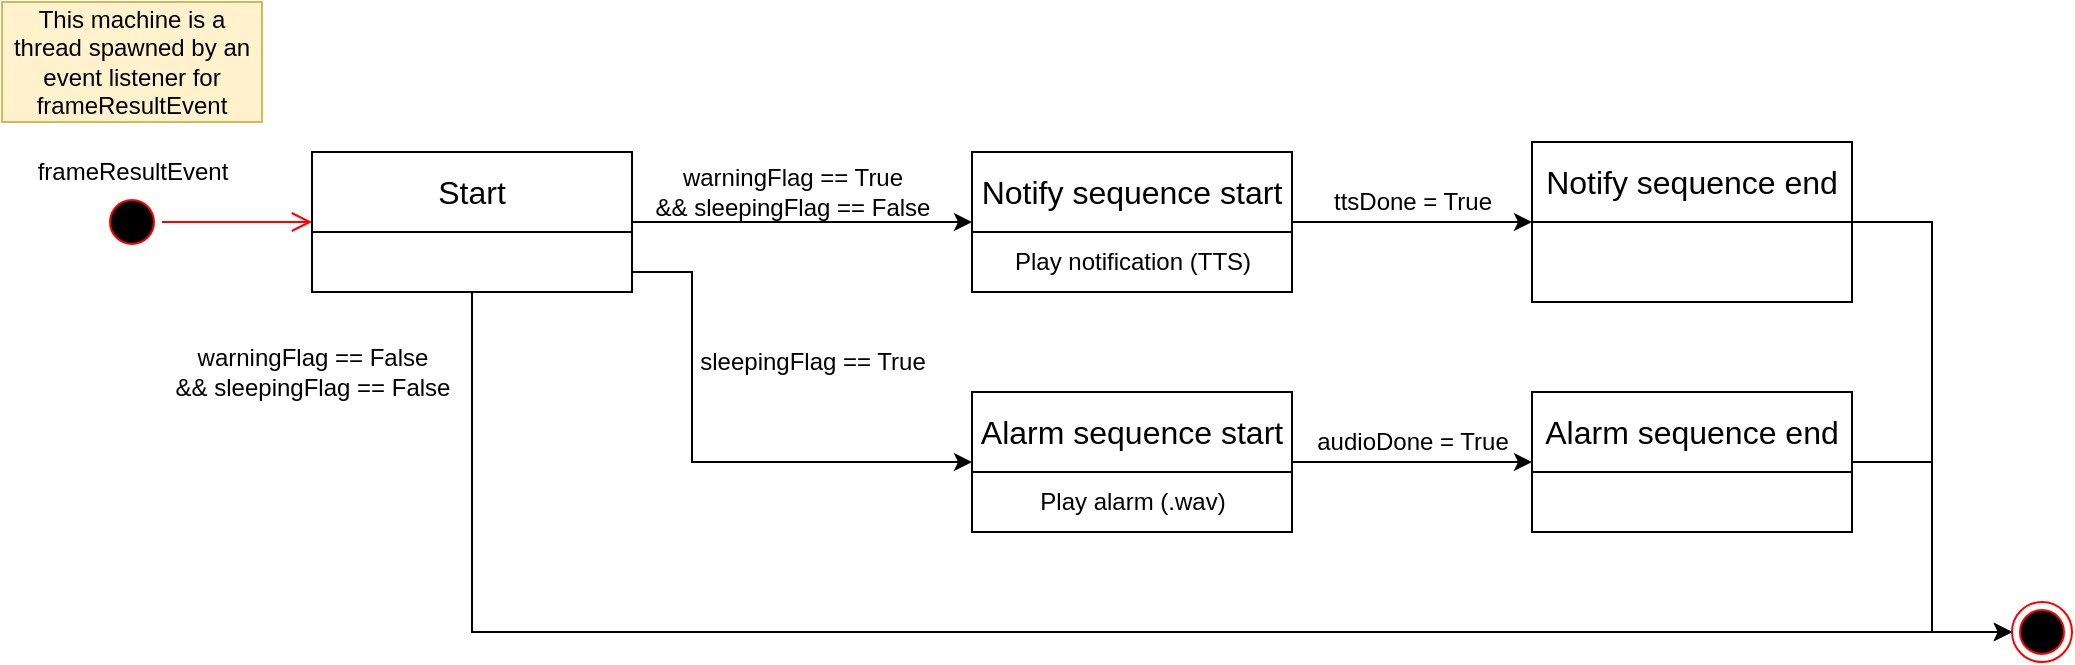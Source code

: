 <mxfile version="21.0.6" type="device"><diagram id="6iIrc6Yh6EqDauD-XrgK" name="Page-1"><mxGraphModel dx="936" dy="462" grid="1" gridSize="10" guides="1" tooltips="1" connect="1" arrows="1" fold="1" page="1" pageScale="1" pageWidth="1169" pageHeight="827" math="0" shadow="0"><root><mxCell id="0"/><mxCell id="1" parent="0"/><mxCell id="yk_O526jLgF8-ONYDdpf-21" style="edgeStyle=orthogonalEdgeStyle;rounded=0;orthogonalLoop=1;jettySize=auto;html=1;entryX=0;entryY=0.5;entryDx=0;entryDy=0;" parent="1" source="yVMtQOCGja7ER9Q2EQoE-6" target="yk_O526jLgF8-ONYDdpf-17" edge="1"><mxGeometry relative="1" as="geometry"/></mxCell><mxCell id="yk_O526jLgF8-ONYDdpf-25" style="edgeStyle=orthogonalEdgeStyle;rounded=0;orthogonalLoop=1;jettySize=auto;html=1;exitX=1;exitY=0.75;exitDx=0;exitDy=0;entryX=0;entryY=0.5;entryDx=0;entryDy=0;" parent="1" source="yVMtQOCGja7ER9Q2EQoE-6" target="yk_O526jLgF8-ONYDdpf-19" edge="1"><mxGeometry relative="1" as="geometry"><mxPoint x="470" y="235" as="targetPoint"/><Array as="points"><mxPoint x="350" y="145"/><mxPoint x="380" y="145"/><mxPoint x="380" y="240"/></Array></mxGeometry></mxCell><mxCell id="yk_O526jLgF8-ONYDdpf-32" style="edgeStyle=orthogonalEdgeStyle;rounded=0;orthogonalLoop=1;jettySize=auto;html=1;entryX=0;entryY=0.5;entryDx=0;entryDy=0;" parent="1" source="yVMtQOCGja7ER9Q2EQoE-6" target="yVMtQOCGja7ER9Q2EQoE-19" edge="1"><mxGeometry relative="1" as="geometry"><Array as="points"><mxPoint x="270" y="325"/></Array></mxGeometry></mxCell><mxCell id="yVMtQOCGja7ER9Q2EQoE-6" value="Start" style="swimlane;fontStyle=0;childLayout=stackLayout;horizontal=1;startSize=40;fillColor=none;horizontalStack=0;resizeParent=1;resizeParentMax=0;resizeLast=0;collapsible=1;marginBottom=0;whiteSpace=wrap;html=1;fontSize=16;" parent="1" vertex="1"><mxGeometry x="190" y="85" width="160" height="70" as="geometry"/></mxCell><mxCell id="yVMtQOCGja7ER9Q2EQoE-19" value="" style="ellipse;html=1;shape=endState;fillColor=#000000;strokeColor=#ff0000;" parent="1" vertex="1"><mxGeometry x="1040" y="310" width="30" height="30" as="geometry"/></mxCell><mxCell id="yVMtQOCGja7ER9Q2EQoE-21" value="" style="ellipse;html=1;shape=startState;fillColor=#000000;strokeColor=#ff0000;" parent="1" vertex="1"><mxGeometry x="85" y="105" width="30" height="30" as="geometry"/></mxCell><mxCell id="yVMtQOCGja7ER9Q2EQoE-22" value="" style="edgeStyle=orthogonalEdgeStyle;html=1;verticalAlign=bottom;endArrow=open;endSize=8;strokeColor=#ff0000;rounded=0;entryX=0;entryY=0.5;entryDx=0;entryDy=0;" parent="1" source="yVMtQOCGja7ER9Q2EQoE-21" target="yVMtQOCGja7ER9Q2EQoE-6" edge="1"><mxGeometry relative="1" as="geometry"><mxPoint x="95" y="200" as="targetPoint"/></mxGeometry></mxCell><mxCell id="yk_O526jLgF8-ONYDdpf-2" value="frameResultEvent" style="text;html=1;align=center;verticalAlign=middle;resizable=0;points=[];autosize=1;strokeColor=none;fillColor=none;" parent="1" vertex="1"><mxGeometry x="40" y="80" width="120" height="30" as="geometry"/></mxCell><mxCell id="yk_O526jLgF8-ONYDdpf-23" style="edgeStyle=orthogonalEdgeStyle;rounded=0;orthogonalLoop=1;jettySize=auto;html=1;entryX=0;entryY=0.5;entryDx=0;entryDy=0;" parent="1" source="yk_O526jLgF8-ONYDdpf-17" target="yk_O526jLgF8-ONYDdpf-18" edge="1"><mxGeometry relative="1" as="geometry"/></mxCell><mxCell id="yk_O526jLgF8-ONYDdpf-17" value="Notify sequence start" style="swimlane;fontStyle=0;childLayout=stackLayout;horizontal=1;startSize=40;fillColor=none;horizontalStack=0;resizeParent=1;resizeParentMax=0;resizeLast=0;collapsible=1;marginBottom=0;whiteSpace=wrap;html=1;fontSize=16;" parent="1" vertex="1"><mxGeometry x="520" y="85" width="160" height="70" as="geometry"><mxRectangle x="600" y="120" width="190" height="40" as="alternateBounds"/></mxGeometry></mxCell><mxCell id="yk_O526jLgF8-ONYDdpf-28" value="Play notification (TTS)" style="text;html=1;align=center;verticalAlign=middle;resizable=0;points=[];autosize=1;strokeColor=none;fillColor=none;" parent="yk_O526jLgF8-ONYDdpf-17" vertex="1"><mxGeometry y="40" width="160" height="30" as="geometry"/></mxCell><mxCell id="yk_O526jLgF8-ONYDdpf-35" style="edgeStyle=orthogonalEdgeStyle;rounded=0;orthogonalLoop=1;jettySize=auto;html=1;entryX=0;entryY=0.5;entryDx=0;entryDy=0;" parent="1" source="yk_O526jLgF8-ONYDdpf-18" target="yVMtQOCGja7ER9Q2EQoE-19" edge="1"><mxGeometry relative="1" as="geometry"/></mxCell><mxCell id="yk_O526jLgF8-ONYDdpf-18" value="Notify sequence end" style="swimlane;fontStyle=0;childLayout=stackLayout;horizontal=1;startSize=40;fillColor=none;horizontalStack=0;resizeParent=1;resizeParentMax=0;resizeLast=0;collapsible=1;marginBottom=0;whiteSpace=wrap;html=1;fontSize=16;" parent="1" vertex="1"><mxGeometry x="800" y="80" width="160" height="80" as="geometry"/></mxCell><mxCell id="yk_O526jLgF8-ONYDdpf-24" style="edgeStyle=orthogonalEdgeStyle;rounded=0;orthogonalLoop=1;jettySize=auto;html=1;exitX=1;exitY=0.5;exitDx=0;exitDy=0;entryX=0;entryY=0.5;entryDx=0;entryDy=0;" parent="1" source="yk_O526jLgF8-ONYDdpf-19" target="yk_O526jLgF8-ONYDdpf-20" edge="1"><mxGeometry relative="1" as="geometry"/></mxCell><mxCell id="yk_O526jLgF8-ONYDdpf-19" value="Alarm sequence start" style="swimlane;fontStyle=0;childLayout=stackLayout;horizontal=1;startSize=40;fillColor=none;horizontalStack=0;resizeParent=1;resizeParentMax=0;resizeLast=0;collapsible=1;marginBottom=0;whiteSpace=wrap;html=1;fontSize=16;" parent="1" vertex="1"><mxGeometry x="520" y="205" width="160" height="70" as="geometry"/></mxCell><mxCell id="yk_O526jLgF8-ONYDdpf-30" value="Play alarm (.wav)" style="text;html=1;align=center;verticalAlign=middle;resizable=0;points=[];autosize=1;strokeColor=none;fillColor=none;" parent="yk_O526jLgF8-ONYDdpf-19" vertex="1"><mxGeometry y="40" width="160" height="30" as="geometry"/></mxCell><mxCell id="yk_O526jLgF8-ONYDdpf-33" style="edgeStyle=orthogonalEdgeStyle;rounded=0;orthogonalLoop=1;jettySize=auto;html=1;entryX=0;entryY=0.5;entryDx=0;entryDy=0;" parent="1" source="yk_O526jLgF8-ONYDdpf-20" target="yVMtQOCGja7ER9Q2EQoE-19" edge="1"><mxGeometry relative="1" as="geometry"/></mxCell><mxCell id="yk_O526jLgF8-ONYDdpf-20" value="Alarm sequence end" style="swimlane;fontStyle=0;childLayout=stackLayout;horizontal=1;startSize=40;fillColor=none;horizontalStack=0;resizeParent=1;resizeParentMax=0;resizeLast=0;collapsible=1;marginBottom=0;whiteSpace=wrap;html=1;fontSize=16;" parent="1" vertex="1"><mxGeometry x="800" y="205" width="160" height="70" as="geometry"/></mxCell><mxCell id="yk_O526jLgF8-ONYDdpf-22" value="warningFlag == True&lt;br&gt;&amp;amp;&amp;amp; sleepingFlag == False" style="text;html=1;align=center;verticalAlign=middle;resizable=0;points=[];autosize=1;strokeColor=none;fillColor=none;" parent="1" vertex="1"><mxGeometry x="350" y="85" width="160" height="40" as="geometry"/></mxCell><mxCell id="yk_O526jLgF8-ONYDdpf-26" value="sleepingFlag == True" style="text;html=1;align=center;verticalAlign=middle;resizable=0;points=[];autosize=1;strokeColor=none;fillColor=none;" parent="1" vertex="1"><mxGeometry x="370" y="175" width="140" height="30" as="geometry"/></mxCell><mxCell id="yk_O526jLgF8-ONYDdpf-29" value="ttsDone = True" style="text;html=1;align=center;verticalAlign=middle;resizable=0;points=[];autosize=1;strokeColor=none;fillColor=none;" parent="1" vertex="1"><mxGeometry x="690" y="95" width="100" height="30" as="geometry"/></mxCell><mxCell id="yk_O526jLgF8-ONYDdpf-31" value="audioDone = True" style="text;html=1;align=center;verticalAlign=middle;resizable=0;points=[];autosize=1;strokeColor=none;fillColor=none;" parent="1" vertex="1"><mxGeometry x="680" y="215" width="120" height="30" as="geometry"/></mxCell><mxCell id="yk_O526jLgF8-ONYDdpf-37" value="warningFlag == False&lt;br&gt;&amp;amp;&amp;amp; sleepingFlag == False" style="text;html=1;align=center;verticalAlign=middle;resizable=0;points=[];autosize=1;strokeColor=none;fillColor=none;" parent="1" vertex="1"><mxGeometry x="110" y="175" width="160" height="40" as="geometry"/></mxCell><mxCell id="ZMTEe9Z0_qz2ahdokSED-2" value="This machine is a thread spawned by an event listener for frameResultEvent" style="text;html=1;strokeColor=#d6b656;fillColor=#fff2cc;align=center;verticalAlign=middle;whiteSpace=wrap;rounded=0;" vertex="1" parent="1"><mxGeometry x="35" y="10" width="130" height="60" as="geometry"/></mxCell></root></mxGraphModel></diagram></mxfile>